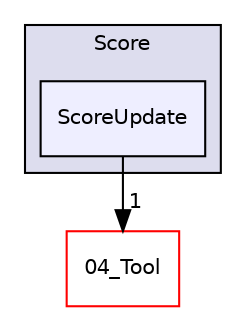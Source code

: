 digraph "C:/HAL/PG関係/03_作成プログラム/03_HAL授業/就職作品/Project/source/03_Object/2D/UI/Score/ScoreUpdate" {
  compound=true
  node [ fontsize="10", fontname="Helvetica"];
  edge [ labelfontsize="10", labelfontname="Helvetica"];
  subgraph clusterdir_f48a1d92e8380b05d7a4f7f8fbcdb2c2 {
    graph [ bgcolor="#ddddee", pencolor="black", label="Score" fontname="Helvetica", fontsize="10", URL="dir_f48a1d92e8380b05d7a4f7f8fbcdb2c2.html"]
  dir_4b1a1651906f163b7cfafd40eb6b9fbc [shape=box, label="ScoreUpdate", style="filled", fillcolor="#eeeeff", pencolor="black", URL="dir_4b1a1651906f163b7cfafd40eb6b9fbc.html"];
  }
  dir_48bb4aacea20c6a8378e1408d864b090 [shape=box label="04_Tool" fillcolor="white" style="filled" color="red" URL="dir_48bb4aacea20c6a8378e1408d864b090.html"];
  dir_4b1a1651906f163b7cfafd40eb6b9fbc->dir_48bb4aacea20c6a8378e1408d864b090 [headlabel="1", labeldistance=1.5 headhref="dir_000043_000080.html"];
}
